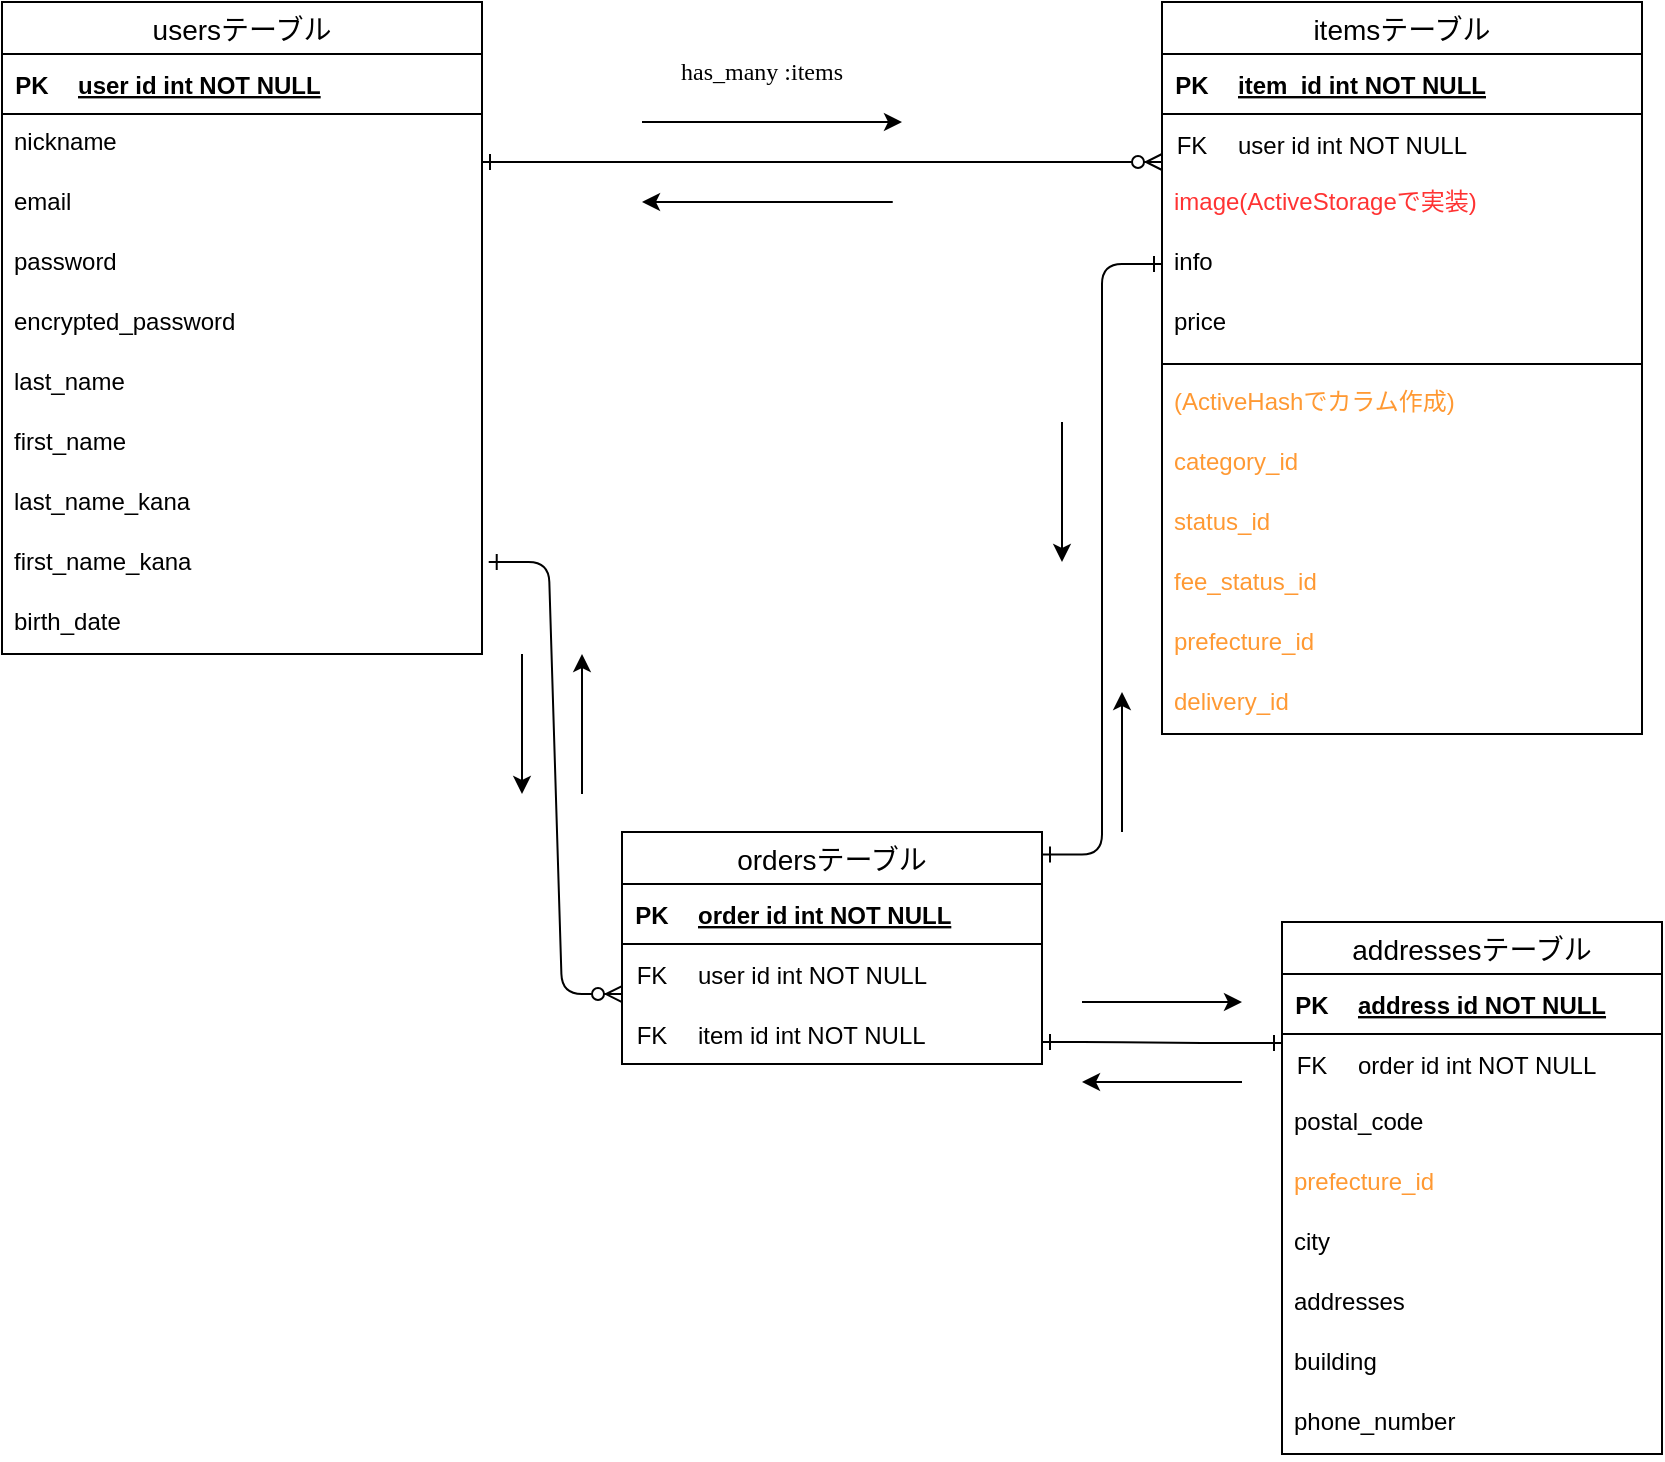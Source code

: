 <mxfile>
    <diagram id="6-e0dQ9PabKZ4Yt4ZMQd" name="ページ1">
        <mxGraphModel dx="1673" dy="761" grid="1" gridSize="10" guides="1" tooltips="1" connect="1" arrows="1" fold="1" page="1" pageScale="1" pageWidth="827" pageHeight="1169" math="0" shadow="0">
            <root>
                <mxCell id="0"/>
                <mxCell id="1" parent="0"/>
                <mxCell id="2" value="usersテーブル" style="swimlane;fontStyle=0;childLayout=stackLayout;horizontal=1;startSize=26;horizontalStack=0;resizeParent=1;resizeParentMax=0;resizeLast=0;collapsible=1;marginBottom=0;align=center;fontSize=14;" vertex="1" parent="1">
                    <mxGeometry x="40" y="40" width="240" height="326" as="geometry"/>
                </mxCell>
                <mxCell id="58" value="" style="shape=table;startSize=0;container=1;collapsible=1;childLayout=tableLayout;fixedRows=1;rowLines=0;fontStyle=0;align=center;resizeLast=1;strokeColor=none;fillColor=none;collapsible=0;" vertex="1" parent="2">
                    <mxGeometry y="26" width="240" height="30" as="geometry"/>
                </mxCell>
                <mxCell id="59" value="" style="shape=tableRow;horizontal=0;startSize=0;swimlaneHead=0;swimlaneBody=0;fillColor=none;collapsible=0;dropTarget=0;points=[[0,0.5],[1,0.5]];portConstraint=eastwest;top=0;left=0;right=0;bottom=1;" vertex="1" parent="58">
                    <mxGeometry width="240" height="30" as="geometry"/>
                </mxCell>
                <mxCell id="60" value="PK" style="shape=partialRectangle;connectable=0;fillColor=none;top=0;left=0;bottom=0;right=0;fontStyle=1;overflow=hidden;" vertex="1" parent="59">
                    <mxGeometry width="30" height="30" as="geometry">
                        <mxRectangle width="30" height="30" as="alternateBounds"/>
                    </mxGeometry>
                </mxCell>
                <mxCell id="61" value="user id int NOT NULL" style="shape=partialRectangle;connectable=0;fillColor=none;top=0;left=0;bottom=0;right=0;align=left;spacingLeft=6;fontStyle=5;overflow=hidden;" vertex="1" parent="59">
                    <mxGeometry x="30" width="210" height="30" as="geometry">
                        <mxRectangle width="210" height="30" as="alternateBounds"/>
                    </mxGeometry>
                </mxCell>
                <mxCell id="3" value="nickname" style="text;strokeColor=none;fillColor=none;spacingLeft=4;spacingRight=4;overflow=hidden;rotatable=0;points=[[0,0.5],[1,0.5]];portConstraint=eastwest;fontSize=12;" vertex="1" parent="2">
                    <mxGeometry y="56" width="240" height="30" as="geometry"/>
                </mxCell>
                <mxCell id="4" value="email" style="text;strokeColor=none;fillColor=none;spacingLeft=4;spacingRight=4;overflow=hidden;rotatable=0;points=[[0,0.5],[1,0.5]];portConstraint=eastwest;fontSize=12;" vertex="1" parent="2">
                    <mxGeometry y="86" width="240" height="30" as="geometry"/>
                </mxCell>
                <mxCell id="18" value="password" style="text;strokeColor=none;fillColor=none;spacingLeft=4;spacingRight=4;overflow=hidden;rotatable=0;points=[[0,0.5],[1,0.5]];portConstraint=eastwest;fontSize=12;" vertex="1" parent="2">
                    <mxGeometry y="116" width="240" height="30" as="geometry"/>
                </mxCell>
                <mxCell id="21" value="encrypted_password" style="text;strokeColor=none;fillColor=none;spacingLeft=4;spacingRight=4;overflow=hidden;rotatable=0;points=[[0,0.5],[1,0.5]];portConstraint=eastwest;fontSize=12;" vertex="1" parent="2">
                    <mxGeometry y="146" width="240" height="30" as="geometry"/>
                </mxCell>
                <mxCell id="20" value="last_name" style="text;strokeColor=none;fillColor=none;spacingLeft=4;spacingRight=4;overflow=hidden;rotatable=0;points=[[0,0.5],[1,0.5]];portConstraint=eastwest;fontSize=12;" vertex="1" parent="2">
                    <mxGeometry y="176" width="240" height="30" as="geometry"/>
                </mxCell>
                <mxCell id="24" value="first_name" style="text;strokeColor=none;fillColor=none;spacingLeft=4;spacingRight=4;overflow=hidden;rotatable=0;points=[[0,0.5],[1,0.5]];portConstraint=eastwest;fontSize=12;" vertex="1" parent="2">
                    <mxGeometry y="206" width="240" height="30" as="geometry"/>
                </mxCell>
                <mxCell id="25" value="last_name_kana" style="text;strokeColor=none;fillColor=none;spacingLeft=4;spacingRight=4;overflow=hidden;rotatable=0;points=[[0,0.5],[1,0.5]];portConstraint=eastwest;fontSize=12;" vertex="1" parent="2">
                    <mxGeometry y="236" width="240" height="30" as="geometry"/>
                </mxCell>
                <mxCell id="26" value="first_name_kana" style="text;strokeColor=none;fillColor=none;spacingLeft=4;spacingRight=4;overflow=hidden;rotatable=0;points=[[0,0.5],[1,0.5]];portConstraint=eastwest;fontSize=12;" vertex="1" parent="2">
                    <mxGeometry y="266" width="240" height="30" as="geometry"/>
                </mxCell>
                <mxCell id="19" value="birth_date" style="text;strokeColor=none;fillColor=none;spacingLeft=4;spacingRight=4;overflow=hidden;rotatable=0;points=[[0,0.5],[1,0.5]];portConstraint=eastwest;fontSize=12;" vertex="1" parent="2">
                    <mxGeometry y="296" width="240" height="30" as="geometry"/>
                </mxCell>
                <mxCell id="27" value="itemsテーブル" style="swimlane;fontStyle=0;childLayout=stackLayout;horizontal=1;startSize=26;horizontalStack=0;resizeParent=1;resizeParentMax=0;resizeLast=0;collapsible=1;marginBottom=0;align=center;fontSize=14;" vertex="1" parent="1">
                    <mxGeometry x="620" y="40" width="240" height="366" as="geometry"/>
                </mxCell>
                <mxCell id="67" value="" style="shape=table;startSize=0;container=1;collapsible=1;childLayout=tableLayout;fixedRows=1;rowLines=0;fontStyle=0;align=center;resizeLast=1;strokeColor=none;fillColor=none;collapsible=0;" vertex="1" parent="27">
                    <mxGeometry y="26" width="240" height="30" as="geometry"/>
                </mxCell>
                <mxCell id="68" value="" style="shape=tableRow;horizontal=0;startSize=0;swimlaneHead=0;swimlaneBody=0;fillColor=none;collapsible=0;dropTarget=0;points=[[0,0.5],[1,0.5]];portConstraint=eastwest;top=0;left=0;right=0;bottom=1;" vertex="1" parent="67">
                    <mxGeometry width="240" height="30" as="geometry"/>
                </mxCell>
                <mxCell id="69" value="PK" style="shape=partialRectangle;connectable=0;fillColor=none;top=0;left=0;bottom=0;right=0;fontStyle=1;overflow=hidden;" vertex="1" parent="68">
                    <mxGeometry width="30" height="30" as="geometry">
                        <mxRectangle width="30" height="30" as="alternateBounds"/>
                    </mxGeometry>
                </mxCell>
                <mxCell id="70" value="item_id int NOT NULL" style="shape=partialRectangle;connectable=0;fillColor=none;top=0;left=0;bottom=0;right=0;align=left;spacingLeft=6;fontStyle=5;overflow=hidden;" vertex="1" parent="68">
                    <mxGeometry x="30" width="210" height="30" as="geometry">
                        <mxRectangle width="210" height="30" as="alternateBounds"/>
                    </mxGeometry>
                </mxCell>
                <mxCell id="73" value="" style="shape=table;startSize=0;container=1;collapsible=1;childLayout=tableLayout;fixedRows=1;rowLines=0;fontStyle=0;align=center;resizeLast=1;strokeColor=none;fillColor=none;collapsible=0;" vertex="1" parent="27">
                    <mxGeometry y="56" width="240" height="30" as="geometry"/>
                </mxCell>
                <mxCell id="74" value="" style="shape=tableRow;horizontal=0;startSize=0;swimlaneHead=0;swimlaneBody=0;fillColor=none;collapsible=0;dropTarget=0;points=[[0,0.5],[1,0.5]];portConstraint=eastwest;top=0;left=0;right=0;bottom=0;" vertex="1" parent="73">
                    <mxGeometry width="240" height="30" as="geometry"/>
                </mxCell>
                <mxCell id="75" value="FK" style="shape=partialRectangle;connectable=0;fillColor=none;top=0;left=0;bottom=0;right=0;fontStyle=0;overflow=hidden;" vertex="1" parent="74">
                    <mxGeometry width="30" height="30" as="geometry">
                        <mxRectangle width="30" height="30" as="alternateBounds"/>
                    </mxGeometry>
                </mxCell>
                <mxCell id="76" value="user id int NOT NULL" style="shape=partialRectangle;connectable=0;fillColor=none;top=0;left=0;bottom=0;right=0;align=left;spacingLeft=6;fontStyle=0;overflow=hidden;" vertex="1" parent="74">
                    <mxGeometry x="30" width="210" height="30" as="geometry">
                        <mxRectangle width="210" height="30" as="alternateBounds"/>
                    </mxGeometry>
                </mxCell>
                <mxCell id="29" value="image(ActiveStorageで実装)" style="text;strokeColor=none;fillColor=none;spacingLeft=4;spacingRight=4;overflow=hidden;rotatable=0;points=[[0,0.5],[1,0.5]];portConstraint=eastwest;fontSize=12;fontColor=#FF3333;" vertex="1" parent="27">
                    <mxGeometry y="86" width="240" height="30" as="geometry"/>
                </mxCell>
                <mxCell id="32" value="info" style="text;strokeColor=none;fillColor=none;spacingLeft=4;spacingRight=4;overflow=hidden;rotatable=0;points=[[0,0.5],[1,0.5]];portConstraint=eastwest;fontSize=12;" vertex="1" parent="27">
                    <mxGeometry y="116" width="240" height="30" as="geometry"/>
                </mxCell>
                <mxCell id="36" value="price" style="text;strokeColor=none;fillColor=none;spacingLeft=4;spacingRight=4;overflow=hidden;rotatable=0;points=[[0,0.5],[1,0.5]];portConstraint=eastwest;fontSize=12;" vertex="1" parent="27">
                    <mxGeometry y="146" width="240" height="30" as="geometry"/>
                </mxCell>
                <mxCell id="38" value="" style="line;strokeWidth=1;rotatable=0;dashed=0;labelPosition=right;align=left;verticalAlign=middle;spacingTop=0;spacingLeft=6;points=[];portConstraint=eastwest;" vertex="1" parent="27">
                    <mxGeometry y="176" width="240" height="10" as="geometry"/>
                </mxCell>
                <mxCell id="102" value="(ActiveHashでカラム作成)" style="text;strokeColor=none;fillColor=none;spacingLeft=4;spacingRight=4;overflow=hidden;rotatable=0;points=[[0,0.5],[1,0.5]];portConstraint=eastwest;fontSize=12;fontStyle=0;fontColor=#FF9933;" vertex="1" parent="27">
                    <mxGeometry y="186" width="240" height="30" as="geometry"/>
                </mxCell>
                <mxCell id="35" value="category_id" style="text;strokeColor=none;fillColor=none;spacingLeft=4;spacingRight=4;overflow=hidden;rotatable=0;points=[[0,0.5],[1,0.5]];portConstraint=eastwest;fontSize=12;fontColor=#FF9933;" vertex="1" parent="27">
                    <mxGeometry y="216" width="240" height="30" as="geometry"/>
                </mxCell>
                <mxCell id="34" value="status_id" style="text;strokeColor=none;fillColor=none;spacingLeft=4;spacingRight=4;overflow=hidden;rotatable=0;points=[[0,0.5],[1,0.5]];portConstraint=eastwest;fontSize=12;fontColor=#FF9933;" vertex="1" parent="27">
                    <mxGeometry y="246" width="240" height="30" as="geometry"/>
                </mxCell>
                <mxCell id="33" value="fee_status_id" style="text;strokeColor=none;fillColor=none;spacingLeft=4;spacingRight=4;overflow=hidden;rotatable=0;points=[[0,0.5],[1,0.5]];portConstraint=eastwest;fontSize=12;fontColor=#FF9933;" vertex="1" parent="27">
                    <mxGeometry y="276" width="240" height="30" as="geometry"/>
                </mxCell>
                <mxCell id="31" value="prefecture_id" style="text;strokeColor=none;fillColor=none;spacingLeft=4;spacingRight=4;overflow=hidden;rotatable=0;points=[[0,0.5],[1,0.5]];portConstraint=eastwest;fontSize=12;fontColor=#FF9933;" vertex="1" parent="27">
                    <mxGeometry y="306" width="240" height="30" as="geometry"/>
                </mxCell>
                <mxCell id="37" value="delivery_id " style="text;strokeColor=none;fillColor=none;spacingLeft=4;spacingRight=4;overflow=hidden;rotatable=0;points=[[0,0.5],[1,0.5]];portConstraint=eastwest;fontSize=12;fontColor=#FF9933;" vertex="1" parent="27">
                    <mxGeometry y="336" width="240" height="30" as="geometry"/>
                </mxCell>
                <mxCell id="44" value="ordersテーブル" style="swimlane;fontStyle=0;childLayout=stackLayout;horizontal=1;startSize=26;horizontalStack=0;resizeParent=1;resizeParentMax=0;resizeLast=0;collapsible=1;marginBottom=0;align=center;fontSize=14;" vertex="1" parent="1">
                    <mxGeometry x="350" y="455" width="210" height="116" as="geometry"/>
                </mxCell>
                <mxCell id="77" value="" style="shape=table;startSize=0;container=1;collapsible=1;childLayout=tableLayout;fixedRows=1;rowLines=0;fontStyle=0;align=center;resizeLast=1;strokeColor=none;fillColor=none;collapsible=0;" vertex="1" parent="44">
                    <mxGeometry y="26" width="210" height="30" as="geometry"/>
                </mxCell>
                <mxCell id="78" value="" style="shape=tableRow;horizontal=0;startSize=0;swimlaneHead=0;swimlaneBody=0;fillColor=none;collapsible=0;dropTarget=0;points=[[0,0.5],[1,0.5]];portConstraint=eastwest;top=0;left=0;right=0;bottom=1;" vertex="1" parent="77">
                    <mxGeometry width="210" height="30" as="geometry"/>
                </mxCell>
                <mxCell id="79" value="PK" style="shape=partialRectangle;connectable=0;fillColor=none;top=0;left=0;bottom=0;right=0;fontStyle=1;overflow=hidden;" vertex="1" parent="78">
                    <mxGeometry width="30" height="30" as="geometry">
                        <mxRectangle width="30" height="30" as="alternateBounds"/>
                    </mxGeometry>
                </mxCell>
                <mxCell id="80" value="order id int NOT NULL" style="shape=partialRectangle;connectable=0;fillColor=none;top=0;left=0;bottom=0;right=0;align=left;spacingLeft=6;fontStyle=5;overflow=hidden;" vertex="1" parent="78">
                    <mxGeometry x="30" width="180" height="30" as="geometry">
                        <mxRectangle width="180" height="30" as="alternateBounds"/>
                    </mxGeometry>
                </mxCell>
                <mxCell id="86" value="" style="shape=table;startSize=0;container=1;collapsible=1;childLayout=tableLayout;fixedRows=1;rowLines=0;fontStyle=0;align=center;resizeLast=1;strokeColor=none;fillColor=none;collapsible=0;" vertex="1" parent="44">
                    <mxGeometry y="56" width="210" height="60" as="geometry"/>
                </mxCell>
                <mxCell id="87" value="" style="shape=tableRow;horizontal=0;startSize=0;swimlaneHead=0;swimlaneBody=0;fillColor=none;collapsible=0;dropTarget=0;points=[[0,0.5],[1,0.5]];portConstraint=eastwest;top=0;left=0;right=0;bottom=0;" vertex="1" parent="86">
                    <mxGeometry width="210" height="30" as="geometry"/>
                </mxCell>
                <mxCell id="88" value="FK" style="shape=partialRectangle;connectable=0;fillColor=none;top=0;left=0;bottom=0;right=0;fontStyle=0;overflow=hidden;" vertex="1" parent="87">
                    <mxGeometry width="30" height="30" as="geometry">
                        <mxRectangle width="30" height="30" as="alternateBounds"/>
                    </mxGeometry>
                </mxCell>
                <mxCell id="89" value="user id int NOT NULL" style="shape=partialRectangle;connectable=0;fillColor=none;top=0;left=0;bottom=0;right=0;align=left;spacingLeft=6;fontStyle=0;overflow=hidden;" vertex="1" parent="87">
                    <mxGeometry x="30" width="180" height="30" as="geometry">
                        <mxRectangle width="180" height="30" as="alternateBounds"/>
                    </mxGeometry>
                </mxCell>
                <mxCell id="83" value="" style="shape=tableRow;horizontal=0;startSize=0;swimlaneHead=0;swimlaneBody=0;fillColor=none;collapsible=0;dropTarget=0;points=[[0,0.5],[1,0.5]];portConstraint=eastwest;top=0;left=0;right=0;bottom=0;" vertex="1" parent="86">
                    <mxGeometry y="30" width="210" height="30" as="geometry"/>
                </mxCell>
                <mxCell id="84" value="FK" style="shape=partialRectangle;connectable=0;fillColor=none;top=0;left=0;bottom=0;right=0;fontStyle=0;overflow=hidden;" vertex="1" parent="83">
                    <mxGeometry width="30" height="30" as="geometry">
                        <mxRectangle width="30" height="30" as="alternateBounds"/>
                    </mxGeometry>
                </mxCell>
                <mxCell id="85" value="item id int NOT NULL" style="shape=partialRectangle;connectable=0;fillColor=none;top=0;left=0;bottom=0;right=0;align=left;spacingLeft=6;fontStyle=0;overflow=hidden;" vertex="1" parent="83">
                    <mxGeometry x="30" width="180" height="30" as="geometry">
                        <mxRectangle width="180" height="30" as="alternateBounds"/>
                    </mxGeometry>
                </mxCell>
                <mxCell id="62" value="addressesテーブル" style="swimlane;fontStyle=0;childLayout=stackLayout;horizontal=1;startSize=26;horizontalStack=0;resizeParent=1;resizeParentMax=0;resizeLast=0;collapsible=1;marginBottom=0;align=center;fontSize=14;" vertex="1" parent="1">
                    <mxGeometry x="680" y="500" width="190" height="266" as="geometry">
                        <mxRectangle x="580" y="440" width="140" height="30" as="alternateBounds"/>
                    </mxGeometry>
                </mxCell>
                <mxCell id="91" value="" style="shape=table;startSize=0;container=1;collapsible=1;childLayout=tableLayout;fixedRows=1;rowLines=0;fontStyle=0;align=center;resizeLast=1;strokeColor=none;fillColor=none;collapsible=0;" vertex="1" parent="62">
                    <mxGeometry y="26" width="190" height="60" as="geometry"/>
                </mxCell>
                <mxCell id="96" value="" style="shape=tableRow;horizontal=0;startSize=0;swimlaneHead=0;swimlaneBody=0;fillColor=none;collapsible=0;dropTarget=0;points=[[0,0.5],[1,0.5]];portConstraint=eastwest;top=0;left=0;right=0;bottom=1;" vertex="1" parent="91">
                    <mxGeometry width="190" height="30" as="geometry"/>
                </mxCell>
                <mxCell id="97" value="PK" style="shape=partialRectangle;connectable=0;fillColor=none;top=0;left=0;bottom=0;right=0;fontStyle=1;overflow=hidden;" vertex="1" parent="96">
                    <mxGeometry width="30" height="30" as="geometry">
                        <mxRectangle width="30" height="30" as="alternateBounds"/>
                    </mxGeometry>
                </mxCell>
                <mxCell id="98" value="address id NOT NULL" style="shape=partialRectangle;connectable=0;fillColor=none;top=0;left=0;bottom=0;right=0;align=left;spacingLeft=6;fontStyle=5;overflow=hidden;" vertex="1" parent="96">
                    <mxGeometry x="30" width="160" height="30" as="geometry">
                        <mxRectangle width="160" height="30" as="alternateBounds"/>
                    </mxGeometry>
                </mxCell>
                <mxCell id="92" value="" style="shape=tableRow;horizontal=0;startSize=0;swimlaneHead=0;swimlaneBody=0;fillColor=none;collapsible=0;dropTarget=0;points=[[0,0.5],[1,0.5]];portConstraint=eastwest;top=0;left=0;right=0;bottom=0;" vertex="1" parent="91">
                    <mxGeometry y="30" width="190" height="30" as="geometry"/>
                </mxCell>
                <mxCell id="93" value="FK" style="shape=partialRectangle;connectable=0;fillColor=none;top=0;left=0;bottom=0;right=0;fontStyle=0;overflow=hidden;" vertex="1" parent="92">
                    <mxGeometry width="30" height="30" as="geometry">
                        <mxRectangle width="30" height="30" as="alternateBounds"/>
                    </mxGeometry>
                </mxCell>
                <mxCell id="94" value="order id int NOT NULL" style="shape=partialRectangle;connectable=0;fillColor=none;top=0;left=0;bottom=0;right=0;align=left;spacingLeft=6;fontStyle=0;overflow=hidden;" vertex="1" parent="92">
                    <mxGeometry x="30" width="160" height="30" as="geometry">
                        <mxRectangle width="160" height="30" as="alternateBounds"/>
                    </mxGeometry>
                </mxCell>
                <mxCell id="63" value="postal_code" style="text;strokeColor=none;fillColor=none;spacingLeft=4;spacingRight=4;overflow=hidden;rotatable=0;points=[[0,0.5],[1,0.5]];portConstraint=eastwest;fontSize=12;" vertex="1" parent="62">
                    <mxGeometry y="86" width="190" height="30" as="geometry"/>
                </mxCell>
                <mxCell id="64" value="prefecture_id " style="text;strokeColor=none;fillColor=none;spacingLeft=4;spacingRight=4;overflow=hidden;rotatable=0;points=[[0,0.5],[1,0.5]];portConstraint=eastwest;fontSize=12;fontColor=#FF9933;" vertex="1" parent="62">
                    <mxGeometry y="116" width="190" height="30" as="geometry"/>
                </mxCell>
                <mxCell id="99" value="city" style="text;strokeColor=none;fillColor=none;spacingLeft=4;spacingRight=4;overflow=hidden;rotatable=0;points=[[0,0.5],[1,0.5]];portConstraint=eastwest;fontSize=12;" vertex="1" parent="62">
                    <mxGeometry y="146" width="190" height="30" as="geometry"/>
                </mxCell>
                <mxCell id="100" value="addresses" style="text;strokeColor=none;fillColor=none;spacingLeft=4;spacingRight=4;overflow=hidden;rotatable=0;points=[[0,0.5],[1,0.5]];portConstraint=eastwest;fontSize=12;" vertex="1" parent="62">
                    <mxGeometry y="176" width="190" height="30" as="geometry"/>
                </mxCell>
                <mxCell id="101" value="building" style="text;strokeColor=none;fillColor=none;spacingLeft=4;spacingRight=4;overflow=hidden;rotatable=0;points=[[0,0.5],[1,0.5]];portConstraint=eastwest;fontSize=12;" vertex="1" parent="62">
                    <mxGeometry y="206" width="190" height="30" as="geometry"/>
                </mxCell>
                <mxCell id="65" value="phone_number" style="text;strokeColor=none;fillColor=none;spacingLeft=4;spacingRight=4;overflow=hidden;rotatable=0;points=[[0,0.5],[1,0.5]];portConstraint=eastwest;fontSize=12;" vertex="1" parent="62">
                    <mxGeometry y="236" width="190" height="30" as="geometry"/>
                </mxCell>
                <mxCell id="66" value="" style="edgeStyle=entityRelationEdgeStyle;fontSize=12;html=1;endArrow=ERzeroToMany;startArrow=ERone;entryX=-0.016;entryY=0.167;entryDx=0;entryDy=0;entryPerimeter=0;startFill=0;" edge="1" parent="1">
                    <mxGeometry width="100" height="100" relative="1" as="geometry">
                        <mxPoint x="283.36" y="320" as="sourcePoint"/>
                        <mxPoint x="350.0" y="536.01" as="targetPoint"/>
                    </mxGeometry>
                </mxCell>
                <mxCell id="90" value="" style="edgeStyle=entityRelationEdgeStyle;fontSize=12;html=1;endArrow=ERone;endFill=1;entryX=0;entryY=0.5;entryDx=0;entryDy=0;exitX=1;exitY=0.097;exitDx=0;exitDy=0;exitPerimeter=0;startArrow=ERone;startFill=0;" edge="1" parent="1" source="44" target="32">
                    <mxGeometry width="100" height="100" relative="1" as="geometry">
                        <mxPoint x="580" y="460" as="sourcePoint"/>
                        <mxPoint x="680" y="460" as="targetPoint"/>
                    </mxGeometry>
                </mxCell>
                <mxCell id="103" value="" style="endArrow=classic;html=1;fontColor=#FF3333;" edge="1" parent="1">
                    <mxGeometry width="50" height="50" relative="1" as="geometry">
                        <mxPoint x="360" y="100" as="sourcePoint"/>
                        <mxPoint x="490" y="100" as="targetPoint"/>
                    </mxGeometry>
                </mxCell>
                <mxCell id="105" value="&lt;span style=&quot;caret-color: rgb(0, 0, 0); font-family: -webkit-standard; font-size: 12px; text-align: start;&quot;&gt;has_many :items&lt;br style=&quot;font-size: 12px;&quot;&gt;&lt;/span&gt;" style="text;html=1;strokeColor=none;fillColor=none;align=center;verticalAlign=middle;whiteSpace=wrap;rounded=0;fontColor=default;fontSize=12;" vertex="1" parent="1">
                    <mxGeometry x="350" y="60" width="140" height="30" as="geometry"/>
                </mxCell>
                <mxCell id="107" value="" style="edgeStyle=entityRelationEdgeStyle;fontSize=12;html=1;endArrow=ERzeroToMany;startArrow=ERone;entryX=0;entryY=0.8;entryDx=0;entryDy=0;entryPerimeter=0;startFill=0;" edge="1" parent="1" target="74">
                    <mxGeometry width="100" height="100" relative="1" as="geometry">
                        <mxPoint x="280.0" y="120" as="sourcePoint"/>
                        <mxPoint x="346.64" y="336.01" as="targetPoint"/>
                    </mxGeometry>
                </mxCell>
                <mxCell id="108" value="" style="endArrow=classic;html=1;fontColor=default;" edge="1" parent="1">
                    <mxGeometry width="50" height="50" relative="1" as="geometry">
                        <mxPoint x="390" y="140" as="sourcePoint"/>
                        <mxPoint x="360" y="140" as="targetPoint"/>
                        <Array as="points">
                            <mxPoint x="490" y="140"/>
                        </Array>
                    </mxGeometry>
                </mxCell>
                <mxCell id="109" value="&lt;span style=&quot;caret-color: rgb(0, 0, 0); font-family: -webkit-standard; font-size: 12px; text-align: start;&quot;&gt;belongs_to :user&lt;/span&gt;&lt;span style=&quot;caret-color: rgb(0, 0, 0); font-family: -webkit-standard; font-size: 12px; text-align: start;&quot;&gt;&lt;br style=&quot;font-size: 12px;&quot;&gt;&lt;/span&gt;" style="text;html=1;strokeColor=none;fillColor=none;align=center;verticalAlign=middle;whiteSpace=wrap;rounded=0;fontColor=#FFFFFF;fontSize=12;" vertex="1" parent="1">
                    <mxGeometry x="360" y="150" width="140" height="20" as="geometry"/>
                </mxCell>
                <mxCell id="110" value="" style="endArrow=classic;html=1;fontColor=#FF3333;" edge="1" parent="1">
                    <mxGeometry width="50" height="50" relative="1" as="geometry">
                        <mxPoint x="580" y="540" as="sourcePoint"/>
                        <mxPoint x="660" y="540" as="targetPoint"/>
                        <Array as="points">
                            <mxPoint x="630" y="540"/>
                        </Array>
                    </mxGeometry>
                </mxCell>
                <mxCell id="111" value="&lt;span style=&quot;caret-color: rgb(0, 0, 0); font-family: -webkit-standard; font-size: 12px; text-align: start;&quot;&gt;has_one :adress&lt;/span&gt;&lt;span style=&quot;caret-color: rgb(0, 0, 0); font-family: -webkit-standard; font-size: 12px; text-align: start;&quot;&gt;&lt;br style=&quot;font-size: 12px;&quot;&gt;&lt;/span&gt;" style="text;html=1;strokeColor=none;fillColor=none;align=center;verticalAlign=middle;whiteSpace=wrap;rounded=0;fontColor=#FFFFFF;fontSize=12;" vertex="1" parent="1">
                    <mxGeometry x="550" y="500" width="140" height="30" as="geometry"/>
                </mxCell>
                <mxCell id="112" value="" style="edgeStyle=entityRelationEdgeStyle;fontSize=12;html=1;endArrow=ERone;startArrow=ERone;fontColor=#FF3333;startFill=0;endFill=0;entryX=0;entryY=0.151;entryDx=0;entryDy=0;entryPerimeter=0;" edge="1" parent="1" target="92">
                    <mxGeometry width="100" height="100" relative="1" as="geometry">
                        <mxPoint x="560" y="560" as="sourcePoint"/>
                        <mxPoint x="675.44" y="560.534" as="targetPoint"/>
                    </mxGeometry>
                </mxCell>
                <mxCell id="114" value="" style="endArrow=classic;html=1;fontColor=default;" edge="1" parent="1">
                    <mxGeometry width="50" height="50" relative="1" as="geometry">
                        <mxPoint x="660" y="580" as="sourcePoint"/>
                        <mxPoint x="580" y="580" as="targetPoint"/>
                        <Array as="points">
                            <mxPoint x="650" y="580"/>
                        </Array>
                    </mxGeometry>
                </mxCell>
                <mxCell id="115" value="&lt;span style=&quot;caret-color: rgb(0, 0, 0); font-family: -webkit-standard; font-size: 12px; text-align: start;&quot;&gt;belongs_to order&lt;/span&gt;&lt;span style=&quot;caret-color: rgb(0, 0, 0); font-family: -webkit-standard; font-size: 12px; text-align: start;&quot;&gt;&lt;br style=&quot;font-size: 12px;&quot;&gt;&lt;/span&gt;" style="text;html=1;strokeColor=none;fillColor=none;align=center;verticalAlign=middle;whiteSpace=wrap;rounded=0;fontColor=#FFFFFF;fontSize=12;" vertex="1" parent="1">
                    <mxGeometry x="555" y="590" width="130" height="20" as="geometry"/>
                </mxCell>
                <mxCell id="117" value="" style="endArrow=classic;html=1;fontSize=12;fontColor=#FFFFFF;" edge="1" parent="1">
                    <mxGeometry width="50" height="50" relative="1" as="geometry">
                        <mxPoint x="570" y="250" as="sourcePoint"/>
                        <mxPoint x="570" y="320" as="targetPoint"/>
                    </mxGeometry>
                </mxCell>
                <mxCell id="119" value="&lt;span style=&quot;caret-color: rgb(0, 0, 0); font-family: -webkit-standard; font-size: 12px; text-align: start;&quot;&gt;has_one. :older&lt;/span&gt;&lt;span style=&quot;caret-color: rgb(0, 0, 0); font-family: -webkit-standard; font-size: 12px; text-align: start;&quot;&gt;&lt;br style=&quot;font-size: 12px;&quot;&gt;&lt;/span&gt;" style="text;html=1;strokeColor=none;fillColor=none;align=center;verticalAlign=middle;whiteSpace=wrap;rounded=0;fontColor=#FFFFFF;fontSize=12;" vertex="1" parent="1">
                    <mxGeometry x="450" y="280" width="140" height="20" as="geometry"/>
                </mxCell>
                <mxCell id="120" value="" style="endArrow=classic;html=1;fontSize=12;fontColor=#FFFFFF;" edge="1" parent="1">
                    <mxGeometry width="50" height="50" relative="1" as="geometry">
                        <mxPoint x="330" y="436" as="sourcePoint"/>
                        <mxPoint x="330" y="366" as="targetPoint"/>
                    </mxGeometry>
                </mxCell>
                <mxCell id="121" value="&lt;span style=&quot;caret-color: rgb(0, 0, 0); font-family: -webkit-standard; font-size: 12px; text-align: start;&quot;&gt;has_many :orders&lt;/span&gt;&lt;span style=&quot;caret-color: rgb(0, 0, 0); font-family: -webkit-standard; font-size: 12px; text-align: start;&quot;&gt;&lt;br style=&quot;font-size: 12px;&quot;&gt;&lt;/span&gt;" style="text;html=1;strokeColor=none;fillColor=none;align=center;verticalAlign=middle;whiteSpace=wrap;rounded=0;fontColor=#FFFFFF;fontSize=12;" vertex="1" parent="1">
                    <mxGeometry x="170" y="400" width="140" height="20" as="geometry"/>
                </mxCell>
                <mxCell id="122" value="" style="endArrow=classic;html=1;fontSize=12;fontColor=#FFFFFF;" edge="1" parent="1">
                    <mxGeometry width="50" height="50" relative="1" as="geometry">
                        <mxPoint x="600" y="455" as="sourcePoint"/>
                        <mxPoint x="600" y="385" as="targetPoint"/>
                    </mxGeometry>
                </mxCell>
                <mxCell id="123" value="&lt;span style=&quot;caret-color: rgb(0, 0, 0); font-family: -webkit-standard; text-align: start;&quot;&gt;&lt;font style=&quot;font-size: 12px;&quot;&gt;belongs_to :item&lt;/font&gt;&lt;/span&gt;&lt;span style=&quot;caret-color: rgb(0, 0, 0); font-family: -webkit-standard; font-size: 12px; text-align: start;&quot;&gt;&lt;br style=&quot;font-size: 12px;&quot;&gt;&lt;/span&gt;" style="text;html=1;strokeColor=none;fillColor=none;align=center;verticalAlign=middle;whiteSpace=wrap;rounded=0;fontColor=#FFFFFF;fontSize=12;" vertex="1" parent="1">
                    <mxGeometry x="590" y="430" width="140" height="20" as="geometry"/>
                </mxCell>
                <mxCell id="124" value="" style="endArrow=classic;html=1;fontSize=12;fontColor=#FFFFFF;" edge="1" parent="1">
                    <mxGeometry width="50" height="50" relative="1" as="geometry">
                        <mxPoint x="300" y="366" as="sourcePoint"/>
                        <mxPoint x="300" y="436" as="targetPoint"/>
                    </mxGeometry>
                </mxCell>
                <mxCell id="125" value="&lt;span style=&quot;caret-color: rgb(0, 0, 0); font-family: -webkit-standard; font-size: 12px; text-align: start;&quot;&gt;belongs_to :user&lt;/span&gt;&lt;span style=&quot;caret-color: rgb(0, 0, 0); font-family: -webkit-standard; font-size: 12px; text-align: start;&quot;&gt;&lt;br style=&quot;font-size: 12px;&quot;&gt;&lt;/span&gt;" style="text;html=1;strokeColor=none;fillColor=none;align=center;verticalAlign=middle;whiteSpace=wrap;rounded=0;fontColor=#FFFFFF;fontSize=12;" vertex="1" parent="1">
                    <mxGeometry x="320" y="390" width="140" height="20" as="geometry"/>
                </mxCell>
            </root>
        </mxGraphModel>
    </diagram>
</mxfile>